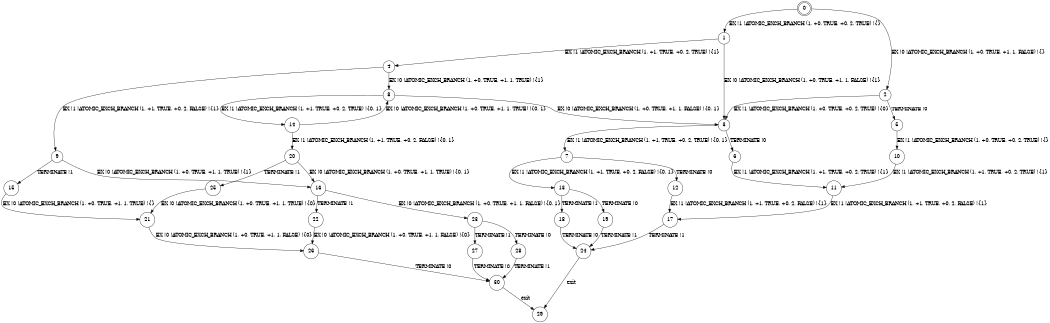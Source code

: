 digraph BCG {
size = "7, 10.5";
center = TRUE;
node [shape = circle];
0 [peripheries = 2];
0 -> 1 [label = "EX !1 !ATOMIC_EXCH_BRANCH (1, +0, TRUE, +0, 2, TRUE) !{}"];
0 -> 2 [label = "EX !0 !ATOMIC_EXCH_BRANCH (1, +0, TRUE, +1, 1, FALSE) !{}"];
1 -> 3 [label = "EX !0 !ATOMIC_EXCH_BRANCH (1, +0, TRUE, +1, 1, FALSE) !{1}"];
1 -> 4 [label = "EX !1 !ATOMIC_EXCH_BRANCH (1, +1, TRUE, +0, 2, TRUE) !{1}"];
2 -> 5 [label = "TERMINATE !0"];
2 -> 3 [label = "EX !1 !ATOMIC_EXCH_BRANCH (1, +0, TRUE, +0, 2, TRUE) !{0}"];
3 -> 6 [label = "TERMINATE !0"];
3 -> 7 [label = "EX !1 !ATOMIC_EXCH_BRANCH (1, +1, TRUE, +0, 2, TRUE) !{0, 1}"];
4 -> 8 [label = "EX !0 !ATOMIC_EXCH_BRANCH (1, +0, TRUE, +1, 1, TRUE) !{1}"];
4 -> 9 [label = "EX !1 !ATOMIC_EXCH_BRANCH (1, +1, TRUE, +0, 2, FALSE) !{1}"];
5 -> 10 [label = "EX !1 !ATOMIC_EXCH_BRANCH (1, +0, TRUE, +0, 2, TRUE) !{}"];
6 -> 11 [label = "EX !1 !ATOMIC_EXCH_BRANCH (1, +1, TRUE, +0, 2, TRUE) !{1}"];
7 -> 12 [label = "TERMINATE !0"];
7 -> 13 [label = "EX !1 !ATOMIC_EXCH_BRANCH (1, +1, TRUE, +0, 2, FALSE) !{0, 1}"];
8 -> 14 [label = "EX !1 !ATOMIC_EXCH_BRANCH (1, +1, TRUE, +0, 2, TRUE) !{0, 1}"];
8 -> 3 [label = "EX !0 !ATOMIC_EXCH_BRANCH (1, +0, TRUE, +1, 1, FALSE) !{0, 1}"];
9 -> 15 [label = "TERMINATE !1"];
9 -> 16 [label = "EX !0 !ATOMIC_EXCH_BRANCH (1, +0, TRUE, +1, 1, TRUE) !{1}"];
10 -> 11 [label = "EX !1 !ATOMIC_EXCH_BRANCH (1, +1, TRUE, +0, 2, TRUE) !{1}"];
11 -> 17 [label = "EX !1 !ATOMIC_EXCH_BRANCH (1, +1, TRUE, +0, 2, FALSE) !{1}"];
12 -> 17 [label = "EX !1 !ATOMIC_EXCH_BRANCH (1, +1, TRUE, +0, 2, FALSE) !{1}"];
13 -> 18 [label = "TERMINATE !1"];
13 -> 19 [label = "TERMINATE !0"];
14 -> 20 [label = "EX !1 !ATOMIC_EXCH_BRANCH (1, +1, TRUE, +0, 2, FALSE) !{0, 1}"];
14 -> 8 [label = "EX !0 !ATOMIC_EXCH_BRANCH (1, +0, TRUE, +1, 1, TRUE) !{0, 1}"];
15 -> 21 [label = "EX !0 !ATOMIC_EXCH_BRANCH (1, +0, TRUE, +1, 1, TRUE) !{}"];
16 -> 22 [label = "TERMINATE !1"];
16 -> 23 [label = "EX !0 !ATOMIC_EXCH_BRANCH (1, +0, TRUE, +1, 1, FALSE) !{0, 1}"];
17 -> 24 [label = "TERMINATE !1"];
18 -> 24 [label = "TERMINATE !0"];
19 -> 24 [label = "TERMINATE !1"];
20 -> 25 [label = "TERMINATE !1"];
20 -> 16 [label = "EX !0 !ATOMIC_EXCH_BRANCH (1, +0, TRUE, +1, 1, TRUE) !{0, 1}"];
21 -> 26 [label = "EX !0 !ATOMIC_EXCH_BRANCH (1, +0, TRUE, +1, 1, FALSE) !{0}"];
22 -> 26 [label = "EX !0 !ATOMIC_EXCH_BRANCH (1, +0, TRUE, +1, 1, FALSE) !{0}"];
23 -> 27 [label = "TERMINATE !1"];
23 -> 28 [label = "TERMINATE !0"];
24 -> 29 [label = "exit"];
25 -> 21 [label = "EX !0 !ATOMIC_EXCH_BRANCH (1, +0, TRUE, +1, 1, TRUE) !{0}"];
26 -> 30 [label = "TERMINATE !0"];
27 -> 30 [label = "TERMINATE !0"];
28 -> 30 [label = "TERMINATE !1"];
30 -> 29 [label = "exit"];
}
